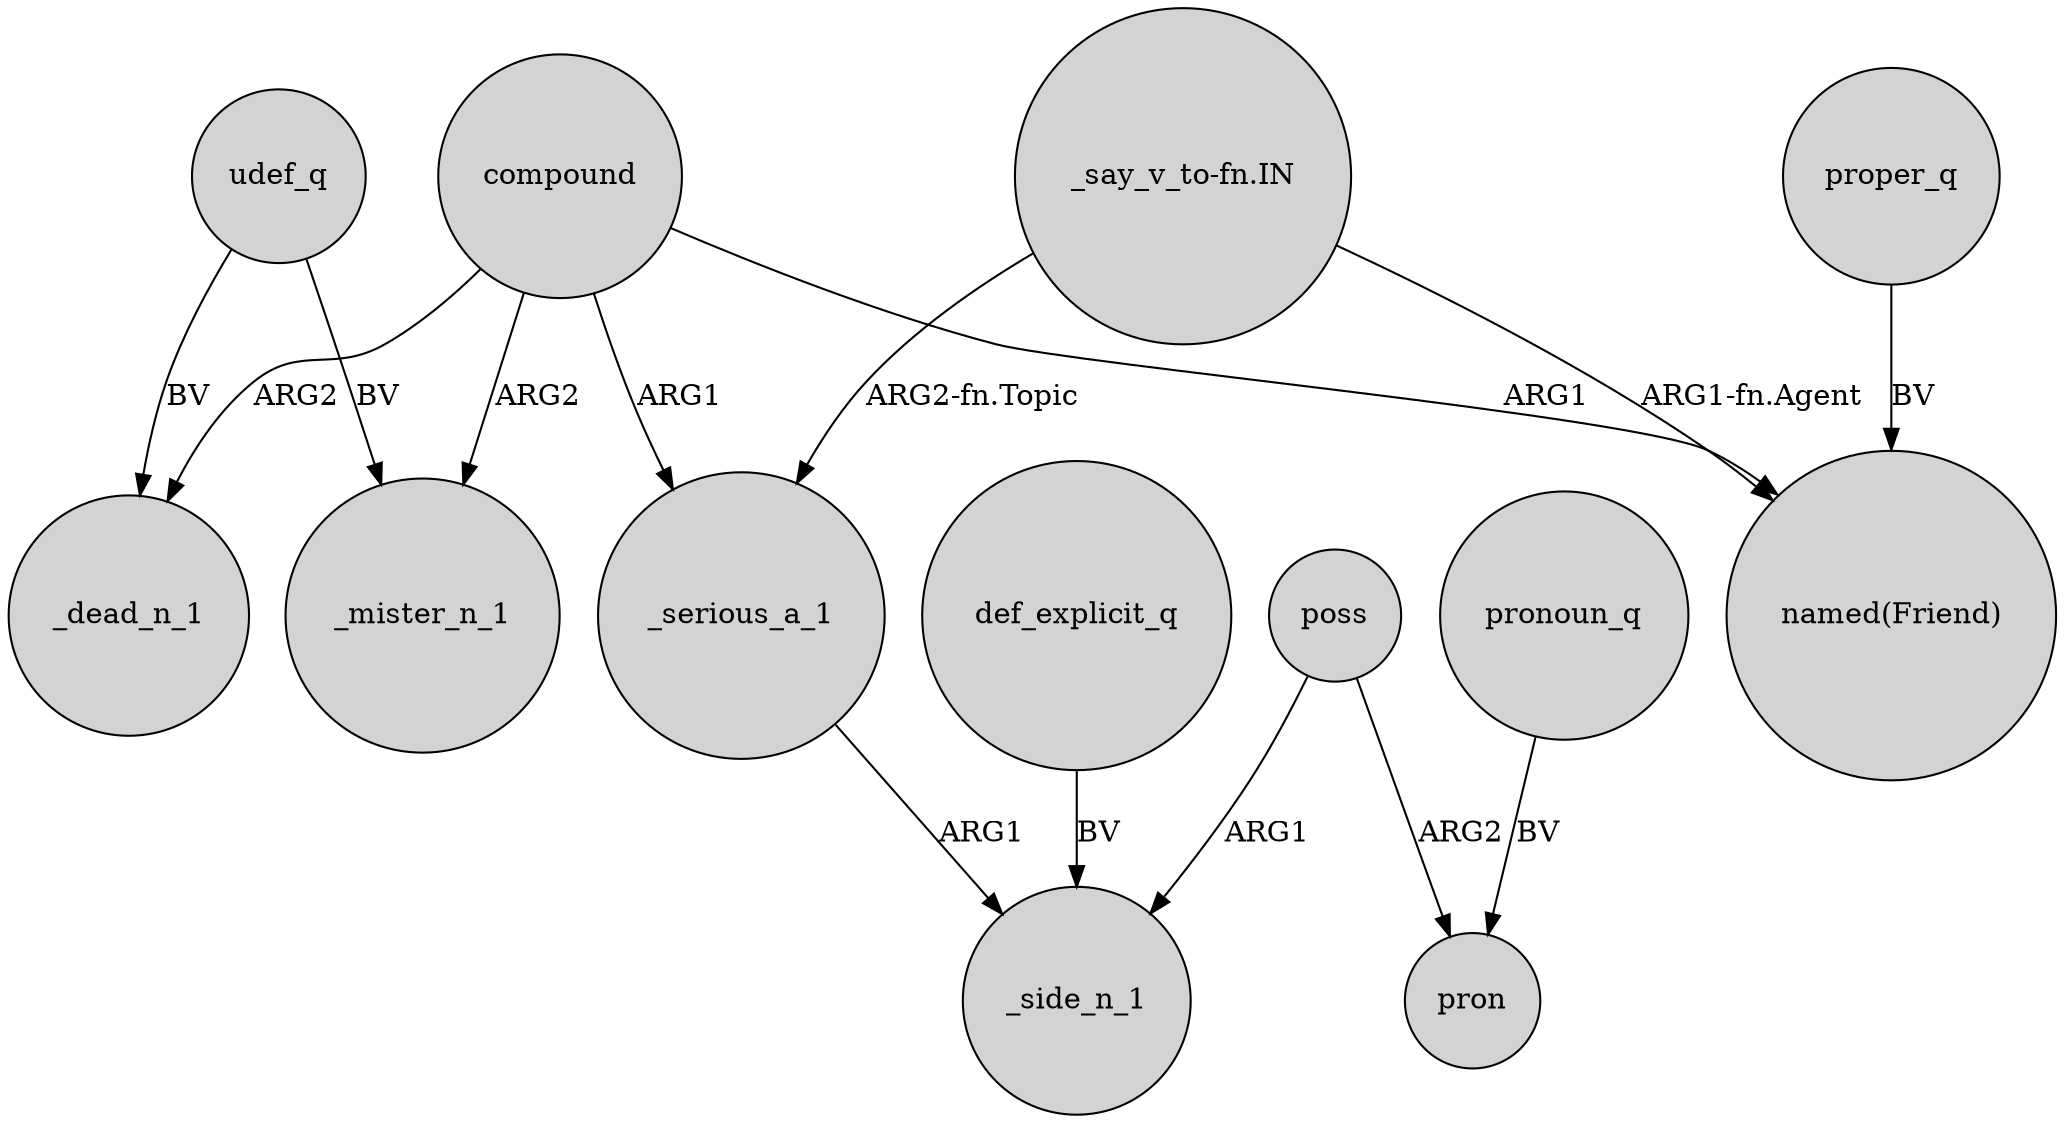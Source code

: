 digraph {
	node [shape=circle style=filled]
	udef_q -> _mister_n_1 [label=BV]
	compound -> _dead_n_1 [label=ARG2]
	udef_q -> _dead_n_1 [label=BV]
	_serious_a_1 -> _side_n_1 [label=ARG1]
	poss -> _side_n_1 [label=ARG1]
	poss -> pron [label=ARG2]
	proper_q -> "named(Friend)" [label=BV]
	compound -> _serious_a_1 [label=ARG1]
	"_say_v_to-fn.IN" -> _serious_a_1 [label="ARG2-fn.Topic"]
	compound -> "named(Friend)" [label=ARG1]
	compound -> _mister_n_1 [label=ARG2]
	"_say_v_to-fn.IN" -> "named(Friend)" [label="ARG1-fn.Agent"]
	def_explicit_q -> _side_n_1 [label=BV]
	pronoun_q -> pron [label=BV]
}
